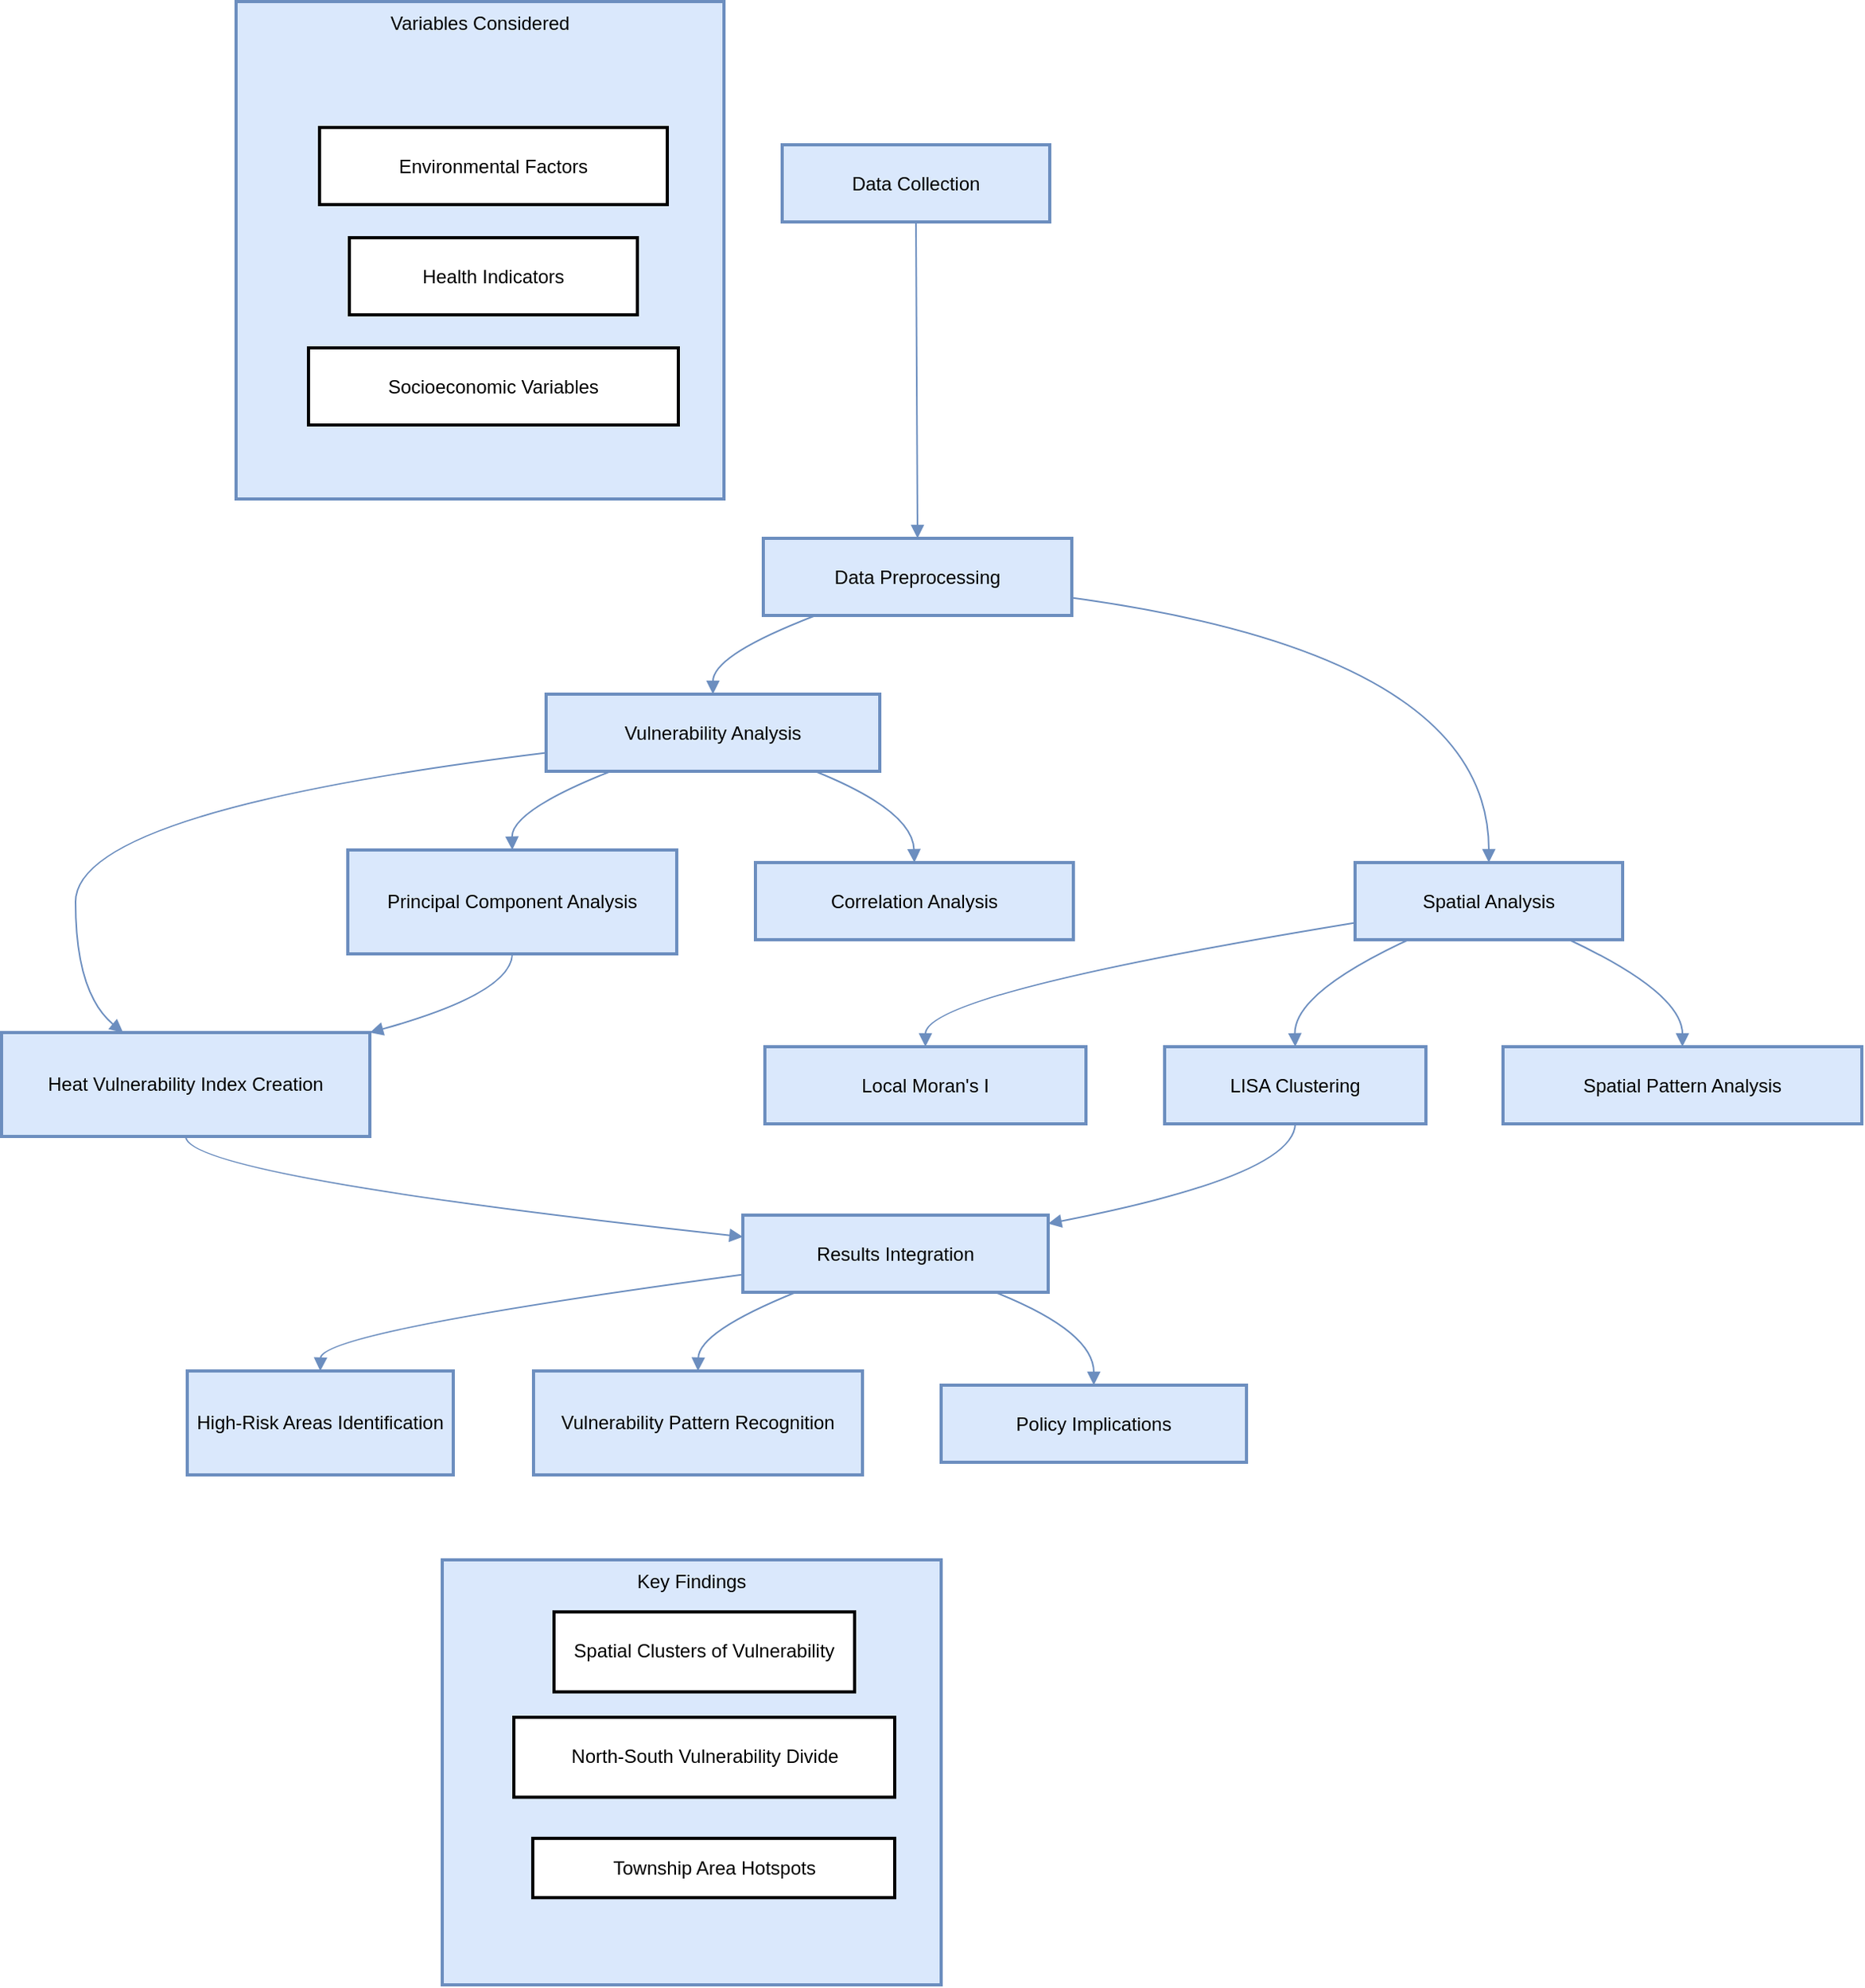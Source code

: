 <mxfile version="24.8.3" pages="2">
  <diagram id="C5RBs43oDa-KdzZeNtuy" name="Page-1">
    <mxGraphModel dx="794" dy="553" grid="1" gridSize="10" guides="1" tooltips="1" connect="1" arrows="1" fold="1" page="1" pageScale="1" pageWidth="827" pageHeight="1169" math="0" shadow="0">
      <root>
        <mxCell id="WIyWlLk6GJQsqaUBKTNV-0" />
        <mxCell id="WIyWlLk6GJQsqaUBKTNV-1" parent="WIyWlLk6GJQsqaUBKTNV-0" />
        <mxCell id="3-kQ13Le2JaHbYgNw9sz-0" value="Key Findings" style="whiteSpace=wrap;strokeWidth=2;verticalAlign=top;fillColor=#dae8fc;strokeColor=#6c8ebf;" vertex="1" parent="WIyWlLk6GJQsqaUBKTNV-1">
          <mxGeometry x="671" y="1540" width="317" height="270" as="geometry" />
        </mxCell>
        <mxCell id="3-kQ13Le2JaHbYgNw9sz-1" value="Spatial Clusters of Vulnerability" style="whiteSpace=wrap;strokeWidth=2;" vertex="1" parent="3-kQ13Le2JaHbYgNw9sz-0">
          <mxGeometry x="71" y="33.077" width="191" height="50.769" as="geometry" />
        </mxCell>
        <mxCell id="3-kQ13Le2JaHbYgNw9sz-2" value="North-South Vulnerability Divide" style="whiteSpace=wrap;strokeWidth=2;" vertex="1" parent="3-kQ13Le2JaHbYgNw9sz-0">
          <mxGeometry x="45.5" y="100" width="242" height="50.769" as="geometry" />
        </mxCell>
        <mxCell id="3-kQ13Le2JaHbYgNw9sz-3" value="Township Area Hotspots" style="whiteSpace=wrap;strokeWidth=2;" vertex="1" parent="3-kQ13Le2JaHbYgNw9sz-0">
          <mxGeometry x="57.5" y="176.923" width="230" height="37.692" as="geometry" />
        </mxCell>
        <mxCell id="3-kQ13Le2JaHbYgNw9sz-4" value="Variables Considered" style="whiteSpace=wrap;strokeWidth=2;verticalAlign=top;fillColor=#dae8fc;strokeColor=#6c8ebf;" vertex="1" parent="WIyWlLk6GJQsqaUBKTNV-1">
          <mxGeometry x="540" y="550" width="310" height="316" as="geometry" />
        </mxCell>
        <mxCell id="3-kQ13Le2JaHbYgNw9sz-5" value="Environmental Factors" style="whiteSpace=wrap;strokeWidth=2;" vertex="1" parent="3-kQ13Le2JaHbYgNw9sz-4">
          <mxGeometry x="53" y="80" width="221" height="49" as="geometry" />
        </mxCell>
        <mxCell id="3-kQ13Le2JaHbYgNw9sz-6" value="Health Indicators" style="whiteSpace=wrap;strokeWidth=2;" vertex="1" parent="3-kQ13Le2JaHbYgNw9sz-4">
          <mxGeometry x="72" y="150" width="183" height="49" as="geometry" />
        </mxCell>
        <mxCell id="3-kQ13Le2JaHbYgNw9sz-7" value="Socioeconomic Variables" style="whiteSpace=wrap;strokeWidth=2;" vertex="1" parent="3-kQ13Le2JaHbYgNw9sz-4">
          <mxGeometry x="46" y="220" width="235" height="49" as="geometry" />
        </mxCell>
        <mxCell id="3-kQ13Le2JaHbYgNw9sz-8" value="Data Collection" style="whiteSpace=wrap;strokeWidth=2;fillColor=#dae8fc;strokeColor=#6c8ebf;" vertex="1" parent="WIyWlLk6GJQsqaUBKTNV-1">
          <mxGeometry x="887" y="641" width="170" height="49" as="geometry" />
        </mxCell>
        <mxCell id="3-kQ13Le2JaHbYgNw9sz-9" value="Data Preprocessing" style="whiteSpace=wrap;strokeWidth=2;fillColor=#dae8fc;strokeColor=#6c8ebf;" vertex="1" parent="WIyWlLk6GJQsqaUBKTNV-1">
          <mxGeometry x="875" y="891" width="196" height="49" as="geometry" />
        </mxCell>
        <mxCell id="3-kQ13Le2JaHbYgNw9sz-10" value="Vulnerability Analysis" style="whiteSpace=wrap;strokeWidth=2;fillColor=#dae8fc;strokeColor=#6c8ebf;" vertex="1" parent="WIyWlLk6GJQsqaUBKTNV-1">
          <mxGeometry x="737" y="990" width="212" height="49" as="geometry" />
        </mxCell>
        <mxCell id="3-kQ13Le2JaHbYgNw9sz-11" value="Spatial Analysis" style="whiteSpace=wrap;strokeWidth=2;fillColor=#dae8fc;strokeColor=#6c8ebf;" vertex="1" parent="WIyWlLk6GJQsqaUBKTNV-1">
          <mxGeometry x="1251" y="1097" width="170" height="49" as="geometry" />
        </mxCell>
        <mxCell id="3-kQ13Le2JaHbYgNw9sz-12" value="Principal Component Analysis" style="whiteSpace=wrap;strokeWidth=2;fillColor=#dae8fc;strokeColor=#6c8ebf;" vertex="1" parent="WIyWlLk6GJQsqaUBKTNV-1">
          <mxGeometry x="611" y="1089" width="209" height="66" as="geometry" />
        </mxCell>
        <mxCell id="3-kQ13Le2JaHbYgNw9sz-13" value="Heat Vulnerability Index Creation" style="whiteSpace=wrap;strokeWidth=2;fillColor=#dae8fc;strokeColor=#6c8ebf;" vertex="1" parent="WIyWlLk6GJQsqaUBKTNV-1">
          <mxGeometry x="391" y="1205" width="234" height="66" as="geometry" />
        </mxCell>
        <mxCell id="3-kQ13Le2JaHbYgNw9sz-14" value="Correlation Analysis" style="whiteSpace=wrap;strokeWidth=2;fillColor=#dae8fc;strokeColor=#6c8ebf;" vertex="1" parent="WIyWlLk6GJQsqaUBKTNV-1">
          <mxGeometry x="870" y="1097" width="202" height="49" as="geometry" />
        </mxCell>
        <mxCell id="3-kQ13Le2JaHbYgNw9sz-15" value="Local Moran&#39;s I" style="whiteSpace=wrap;strokeWidth=2;fillColor=#dae8fc;strokeColor=#6c8ebf;" vertex="1" parent="WIyWlLk6GJQsqaUBKTNV-1">
          <mxGeometry x="876" y="1214" width="204" height="49" as="geometry" />
        </mxCell>
        <mxCell id="3-kQ13Le2JaHbYgNw9sz-16" value="LISA Clustering" style="whiteSpace=wrap;strokeWidth=2;fillColor=#dae8fc;strokeColor=#6c8ebf;" vertex="1" parent="WIyWlLk6GJQsqaUBKTNV-1">
          <mxGeometry x="1130" y="1214" width="166" height="49" as="geometry" />
        </mxCell>
        <mxCell id="3-kQ13Le2JaHbYgNw9sz-17" value="Spatial Pattern Analysis" style="whiteSpace=wrap;strokeWidth=2;fillColor=#dae8fc;strokeColor=#6c8ebf;" vertex="1" parent="WIyWlLk6GJQsqaUBKTNV-1">
          <mxGeometry x="1345" y="1214" width="228" height="49" as="geometry" />
        </mxCell>
        <mxCell id="3-kQ13Le2JaHbYgNw9sz-18" value="Results Integration" style="whiteSpace=wrap;strokeWidth=2;fillColor=#dae8fc;strokeColor=#6c8ebf;" vertex="1" parent="WIyWlLk6GJQsqaUBKTNV-1">
          <mxGeometry x="862" y="1321" width="194" height="49" as="geometry" />
        </mxCell>
        <mxCell id="3-kQ13Le2JaHbYgNw9sz-19" value="High-Risk Areas Identification" style="whiteSpace=wrap;strokeWidth=2;fillColor=#dae8fc;strokeColor=#6c8ebf;" vertex="1" parent="WIyWlLk6GJQsqaUBKTNV-1">
          <mxGeometry x="509" y="1420" width="169" height="66" as="geometry" />
        </mxCell>
        <mxCell id="3-kQ13Le2JaHbYgNw9sz-20" value="Vulnerability Pattern Recognition" style="whiteSpace=wrap;strokeWidth=2;fillColor=#dae8fc;strokeColor=#6c8ebf;" vertex="1" parent="WIyWlLk6GJQsqaUBKTNV-1">
          <mxGeometry x="729" y="1420" width="209" height="66" as="geometry" />
        </mxCell>
        <mxCell id="3-kQ13Le2JaHbYgNw9sz-21" value="Policy Implications" style="whiteSpace=wrap;strokeWidth=2;fillColor=#dae8fc;strokeColor=#6c8ebf;" vertex="1" parent="WIyWlLk6GJQsqaUBKTNV-1">
          <mxGeometry x="988" y="1429" width="194" height="49" as="geometry" />
        </mxCell>
        <mxCell id="3-kQ13Le2JaHbYgNw9sz-22" value="" style="curved=1;startArrow=none;endArrow=block;exitX=0.5;exitY=1;entryX=0.5;entryY=0;rounded=0;fillColor=#dae8fc;strokeColor=#6c8ebf;" edge="1" parent="WIyWlLk6GJQsqaUBKTNV-1" source="3-kQ13Le2JaHbYgNw9sz-8" target="3-kQ13Le2JaHbYgNw9sz-9">
          <mxGeometry relative="1" as="geometry">
            <Array as="points" />
          </mxGeometry>
        </mxCell>
        <mxCell id="3-kQ13Le2JaHbYgNw9sz-23" value="" style="curved=1;startArrow=none;endArrow=block;exitX=0.17;exitY=1;entryX=0.5;entryY=0;rounded=0;fillColor=#dae8fc;strokeColor=#6c8ebf;" edge="1" parent="WIyWlLk6GJQsqaUBKTNV-1" source="3-kQ13Le2JaHbYgNw9sz-9" target="3-kQ13Le2JaHbYgNw9sz-10">
          <mxGeometry relative="1" as="geometry">
            <Array as="points">
              <mxPoint x="843" y="965" />
            </Array>
          </mxGeometry>
        </mxCell>
        <mxCell id="3-kQ13Le2JaHbYgNw9sz-24" value="" style="curved=1;startArrow=none;endArrow=block;exitX=1;exitY=0.77;entryX=0.5;entryY=0.01;rounded=0;fillColor=#dae8fc;strokeColor=#6c8ebf;" edge="1" parent="WIyWlLk6GJQsqaUBKTNV-1" source="3-kQ13Le2JaHbYgNw9sz-9" target="3-kQ13Le2JaHbYgNw9sz-11">
          <mxGeometry relative="1" as="geometry">
            <Array as="points">
              <mxPoint x="1336" y="965" />
            </Array>
          </mxGeometry>
        </mxCell>
        <mxCell id="3-kQ13Le2JaHbYgNw9sz-25" value="" style="curved=1;startArrow=none;endArrow=block;exitX=0.2;exitY=0.99;entryX=0.5;entryY=-0.01;rounded=0;fillColor=#dae8fc;strokeColor=#6c8ebf;" edge="1" parent="WIyWlLk6GJQsqaUBKTNV-1" source="3-kQ13Le2JaHbYgNw9sz-10" target="3-kQ13Le2JaHbYgNw9sz-12">
          <mxGeometry relative="1" as="geometry">
            <Array as="points">
              <mxPoint x="715" y="1064" />
            </Array>
          </mxGeometry>
        </mxCell>
        <mxCell id="3-kQ13Le2JaHbYgNw9sz-26" value="" style="curved=1;startArrow=none;endArrow=block;exitX=0;exitY=0.76;entryX=0.33;entryY=0;rounded=0;fillColor=#dae8fc;strokeColor=#6c8ebf;" edge="1" parent="WIyWlLk6GJQsqaUBKTNV-1" source="3-kQ13Le2JaHbYgNw9sz-10" target="3-kQ13Le2JaHbYgNw9sz-13">
          <mxGeometry relative="1" as="geometry">
            <Array as="points">
              <mxPoint x="438" y="1064" />
              <mxPoint x="438" y="1180" />
            </Array>
          </mxGeometry>
        </mxCell>
        <mxCell id="3-kQ13Le2JaHbYgNw9sz-27" value="" style="curved=1;startArrow=none;endArrow=block;exitX=0.8;exitY=0.99;entryX=0.5;entryY=0.01;rounded=0;fillColor=#dae8fc;strokeColor=#6c8ebf;" edge="1" parent="WIyWlLk6GJQsqaUBKTNV-1" source="3-kQ13Le2JaHbYgNw9sz-10" target="3-kQ13Le2JaHbYgNw9sz-14">
          <mxGeometry relative="1" as="geometry">
            <Array as="points">
              <mxPoint x="970" y="1064" />
            </Array>
          </mxGeometry>
        </mxCell>
        <mxCell id="3-kQ13Le2JaHbYgNw9sz-28" value="" style="curved=1;startArrow=none;endArrow=block;exitX=0.5;exitY=1;entryX=1;entryY=0;rounded=0;fillColor=#dae8fc;strokeColor=#6c8ebf;" edge="1" parent="WIyWlLk6GJQsqaUBKTNV-1" source="3-kQ13Le2JaHbYgNw9sz-12" target="3-kQ13Le2JaHbYgNw9sz-13">
          <mxGeometry relative="1" as="geometry">
            <Array as="points">
              <mxPoint x="715" y="1180" />
            </Array>
          </mxGeometry>
        </mxCell>
        <mxCell id="3-kQ13Le2JaHbYgNw9sz-29" value="" style="curved=1;startArrow=none;endArrow=block;exitX=0;exitY=0.78;entryX=0.5;entryY=-0.01;rounded=0;fillColor=#dae8fc;strokeColor=#6c8ebf;" edge="1" parent="WIyWlLk6GJQsqaUBKTNV-1" source="3-kQ13Le2JaHbYgNw9sz-11" target="3-kQ13Le2JaHbYgNw9sz-15">
          <mxGeometry relative="1" as="geometry">
            <Array as="points">
              <mxPoint x="978" y="1180" />
            </Array>
          </mxGeometry>
        </mxCell>
        <mxCell id="3-kQ13Le2JaHbYgNw9sz-30" value="" style="curved=1;startArrow=none;endArrow=block;exitX=0.2;exitY=1;entryX=0.5;entryY=-0.01;rounded=0;fillColor=#dae8fc;strokeColor=#6c8ebf;" edge="1" parent="WIyWlLk6GJQsqaUBKTNV-1" source="3-kQ13Le2JaHbYgNw9sz-11" target="3-kQ13Le2JaHbYgNw9sz-16">
          <mxGeometry relative="1" as="geometry">
            <Array as="points">
              <mxPoint x="1212" y="1180" />
            </Array>
          </mxGeometry>
        </mxCell>
        <mxCell id="3-kQ13Le2JaHbYgNw9sz-31" value="" style="curved=1;startArrow=none;endArrow=block;exitX=0.8;exitY=1;entryX=0.5;entryY=-0.01;rounded=0;fillColor=#dae8fc;strokeColor=#6c8ebf;" edge="1" parent="WIyWlLk6GJQsqaUBKTNV-1" source="3-kQ13Le2JaHbYgNw9sz-11" target="3-kQ13Le2JaHbYgNw9sz-17">
          <mxGeometry relative="1" as="geometry">
            <Array as="points">
              <mxPoint x="1459" y="1180" />
            </Array>
          </mxGeometry>
        </mxCell>
        <mxCell id="3-kQ13Le2JaHbYgNw9sz-32" value="" style="curved=1;startArrow=none;endArrow=block;exitX=0.5;exitY=1;entryX=0;entryY=0.28;rounded=0;fillColor=#dae8fc;strokeColor=#6c8ebf;" edge="1" parent="WIyWlLk6GJQsqaUBKTNV-1" source="3-kQ13Le2JaHbYgNw9sz-13" target="3-kQ13Le2JaHbYgNw9sz-18">
          <mxGeometry relative="1" as="geometry">
            <Array as="points">
              <mxPoint x="508" y="1296" />
            </Array>
          </mxGeometry>
        </mxCell>
        <mxCell id="3-kQ13Le2JaHbYgNw9sz-33" value="" style="curved=1;startArrow=none;endArrow=block;exitX=0.5;exitY=0.99;entryX=1;entryY=0.11;rounded=0;fillColor=#dae8fc;strokeColor=#6c8ebf;" edge="1" parent="WIyWlLk6GJQsqaUBKTNV-1" source="3-kQ13Le2JaHbYgNw9sz-16" target="3-kQ13Le2JaHbYgNw9sz-18">
          <mxGeometry relative="1" as="geometry">
            <Array as="points">
              <mxPoint x="1212" y="1296" />
            </Array>
          </mxGeometry>
        </mxCell>
        <mxCell id="3-kQ13Le2JaHbYgNw9sz-34" value="" style="curved=1;startArrow=none;endArrow=block;exitX=0;exitY=0.77;entryX=0.5;entryY=0;rounded=0;fillColor=#dae8fc;strokeColor=#6c8ebf;" edge="1" parent="WIyWlLk6GJQsqaUBKTNV-1" source="3-kQ13Le2JaHbYgNw9sz-18" target="3-kQ13Le2JaHbYgNw9sz-19">
          <mxGeometry relative="1" as="geometry">
            <Array as="points">
              <mxPoint x="594" y="1395" />
            </Array>
          </mxGeometry>
        </mxCell>
        <mxCell id="3-kQ13Le2JaHbYgNw9sz-35" value="" style="curved=1;startArrow=none;endArrow=block;exitX=0.18;exitY=0.99;entryX=0.5;entryY=0;rounded=0;fillColor=#dae8fc;strokeColor=#6c8ebf;" edge="1" parent="WIyWlLk6GJQsqaUBKTNV-1" source="3-kQ13Le2JaHbYgNw9sz-18" target="3-kQ13Le2JaHbYgNw9sz-20">
          <mxGeometry relative="1" as="geometry">
            <Array as="points">
              <mxPoint x="834" y="1395" />
            </Array>
          </mxGeometry>
        </mxCell>
        <mxCell id="3-kQ13Le2JaHbYgNw9sz-36" value="" style="curved=1;startArrow=none;endArrow=block;exitX=0.82;exitY=0.99;entryX=0.5;entryY=-0.01;rounded=0;fillColor=#dae8fc;strokeColor=#6c8ebf;" edge="1" parent="WIyWlLk6GJQsqaUBKTNV-1" source="3-kQ13Le2JaHbYgNw9sz-18" target="3-kQ13Le2JaHbYgNw9sz-21">
          <mxGeometry relative="1" as="geometry">
            <Array as="points">
              <mxPoint x="1085" y="1395" />
            </Array>
          </mxGeometry>
        </mxCell>
      </root>
    </mxGraphModel>
  </diagram>
  <diagram id="90JLG7LxlQydikTZOsEg" name="Page-2">
    <mxGraphModel dx="794" dy="553" grid="1" gridSize="11" guides="1" tooltips="1" connect="1" arrows="1" fold="1" page="1" pageScale="1" pageWidth="827" pageHeight="1169" math="0" shadow="0">
      <root>
        <mxCell id="0" />
        <mxCell id="1" parent="0" />
        <mxCell id="Ujv-txaNqrxuxrdpKOCu-1" value="Key Findings" style="whiteSpace=wrap;strokeWidth=2;verticalAlign=top;fillColor=#e1d5e7;strokeColor=#9673a6;dashed=1;align=left;" vertex="1" parent="1">
          <mxGeometry x="671" y="891" width="286" height="165" as="geometry" />
        </mxCell>
        <mxCell id="Ujv-txaNqrxuxrdpKOCu-2" value="Spatial Clusters Identified" style="whiteSpace=wrap;strokeWidth=2;" vertex="1" parent="Ujv-txaNqrxuxrdpKOCu-1">
          <mxGeometry x="42.37" y="22.5" width="211.852" height="22.5" as="geometry" />
        </mxCell>
        <mxCell id="Ujv-txaNqrxuxrdpKOCu-3" value="Vulnerability Patterns" style="whiteSpace=wrap;strokeWidth=2;" vertex="1" parent="Ujv-txaNqrxuxrdpKOCu-1">
          <mxGeometry x="42.37" y="67.941" width="190.667" height="22.5" as="geometry" />
        </mxCell>
        <mxCell id="Ujv-txaNqrxuxrdpKOCu-4" value="Policy Recommendations" style="whiteSpace=wrap;strokeWidth=2;" vertex="1" parent="Ujv-txaNqrxuxrdpKOCu-1">
          <mxGeometry x="42.37" y="106.765" width="211.852" height="22.5" as="geometry" />
        </mxCell>
        <mxCell id="Ujv-txaNqrxuxrdpKOCu-5" value="Input Variables" style="whiteSpace=wrap;strokeWidth=2;verticalAlign=top;fillColor=#fff2cc;strokeColor=#d6b656;dashed=1;align=left;" vertex="1" parent="1">
          <mxGeometry x="407" y="165" width="264" height="310" as="geometry" />
        </mxCell>
        <mxCell id="Ujv-txaNqrxuxrdpKOCu-6" value="Environmental Factors" style="whiteSpace=wrap;strokeWidth=2;" vertex="1" parent="Ujv-txaNqrxuxrdpKOCu-5">
          <mxGeometry x="41.486" y="65.999" width="186.686" height="45.619" as="geometry" />
        </mxCell>
        <mxCell id="Ujv-txaNqrxuxrdpKOCu-7" value="Health Indicators" style="whiteSpace=wrap;strokeWidth=2;" vertex="1" parent="Ujv-txaNqrxuxrdpKOCu-5">
          <mxGeometry x="41.486" y="136.856" width="155.571" height="45.619" as="geometry" />
        </mxCell>
        <mxCell id="Ujv-txaNqrxuxrdpKOCu-8" value="Socioeconomic Variables" style="whiteSpace=wrap;strokeWidth=2;" vertex="1" parent="Ujv-txaNqrxuxrdpKOCu-5">
          <mxGeometry x="41.486" y="208.998" width="197.057" height="45.619" as="geometry" />
        </mxCell>
        <mxCell id="Ujv-txaNqrxuxrdpKOCu-9" value="Main Analysis Streams" style="whiteSpace=wrap;strokeWidth=2;fillColor=#dae8fc;strokeColor=#6c8ebf;dashed=1;align=left;verticalAlign=top;" vertex="1" parent="1">
          <mxGeometry x="407" y="495" width="869" height="363" as="geometry" />
        </mxCell>
        <mxCell id="Ujv-txaNqrxuxrdpKOCu-10" value="Spatial Analysis" style="whiteSpace=wrap;strokeWidth=2;verticalAlign=top;fillColor=#ffe6cc;strokeColor=#d79b00;dashed=1;" vertex="1" parent="1">
          <mxGeometry x="913" y="517" width="308" height="319" as="geometry" />
        </mxCell>
        <mxCell id="Ujv-txaNqrxuxrdpKOCu-11" value="Local Moran&#39;s I" style="whiteSpace=wrap;strokeWidth=2;" vertex="1" parent="Ujv-txaNqrxuxrdpKOCu-10">
          <mxGeometry x="55" y="44" width="209" height="44" as="geometry" />
        </mxCell>
        <mxCell id="Ujv-txaNqrxuxrdpKOCu-12" value="LISA Clustering" style="whiteSpace=wrap;strokeWidth=2;" vertex="1" parent="Ujv-txaNqrxuxrdpKOCu-10">
          <mxGeometry x="77" y="121" width="165" height="44" as="geometry" />
        </mxCell>
        <mxCell id="Ujv-txaNqrxuxrdpKOCu-13" value="Spatial Pattern Analysis" style="whiteSpace=wrap;strokeWidth=2;" vertex="1" parent="Ujv-txaNqrxuxrdpKOCu-10">
          <mxGeometry x="44" y="198" width="231" height="44" as="geometry" />
        </mxCell>
        <mxCell id="Ujv-txaNqrxuxrdpKOCu-14" value="Vulnerability Analysis" style="whiteSpace=wrap;strokeWidth=2;verticalAlign=top;fillColor=#d5e8d4;strokeColor=#82b366;dashed=1;" vertex="1" parent="1">
          <mxGeometry x="451" y="539" width="363" height="231" as="geometry" />
        </mxCell>
        <mxCell id="Ujv-txaNqrxuxrdpKOCu-15" value="Principal Component &#xa;Analysis" style="whiteSpace=wrap;strokeWidth=2;" vertex="1" parent="Ujv-txaNqrxuxrdpKOCu-14">
          <mxGeometry x="44" y="44" width="132" height="66" as="geometry" />
        </mxCell>
        <mxCell id="Ujv-txaNqrxuxrdpKOCu-16" value="Heat Vulnerability &#xa;Index Creation" style="whiteSpace=wrap;strokeWidth=2;" vertex="1" parent="Ujv-txaNqrxuxrdpKOCu-14">
          <mxGeometry x="198" y="44" width="143" height="66" as="geometry" />
        </mxCell>
        <mxCell id="Ujv-txaNqrxuxrdpKOCu-17" value="Correlation Analysis" style="whiteSpace=wrap;strokeWidth=2;" vertex="1" parent="Ujv-txaNqrxuxrdpKOCu-14">
          <mxGeometry x="143" y="143" width="121" height="44" as="geometry" />
        </mxCell>
        <mxCell id="Ujv-txaNqrxuxrdpKOCu-18" value="" style="curved=1;startArrow=none;endArrow=block;exitX=1;exitY=0.5;entryX=0;entryY=0.5;rounded=0;" edge="1" parent="Ujv-txaNqrxuxrdpKOCu-14" source="Ujv-txaNqrxuxrdpKOCu-15" target="Ujv-txaNqrxuxrdpKOCu-16">
          <mxGeometry relative="1" as="geometry">
            <Array as="points" />
          </mxGeometry>
        </mxCell>
        <mxCell id="Ujv-txaNqrxuxrdpKOCu-19" value="Data Preparation" style="whiteSpace=wrap;strokeWidth=2;fillColor=#f5f5f5;strokeColor=#666666;dashed=1;fontColor=#333333;align=left;verticalAlign=top;" vertex="1" parent="1">
          <mxGeometry x="693" y="165" width="583" height="308" as="geometry" />
        </mxCell>
        <mxCell id="Ujv-txaNqrxuxrdpKOCu-20" value="Data Collection" style="whiteSpace=wrap;strokeWidth=2;fillColor=#dae8fc;strokeColor=#6c8ebf;dashed=1;" vertex="1" parent="1">
          <mxGeometry x="775.5" y="220" width="165" height="44" as="geometry" />
        </mxCell>
        <mxCell id="Ujv-txaNqrxuxrdpKOCu-34" style="edgeStyle=orthogonalEdgeStyle;rounded=0;orthogonalLoop=1;jettySize=auto;html=1;exitX=1;exitY=0.5;exitDx=0;exitDy=0;entryX=0;entryY=0.5;entryDx=0;entryDy=0;curved=1;fillColor=#dae8fc;strokeColor=#6c8ebf;dashed=1;strokeWidth=2;" edge="1" parent="1" source="Ujv-txaNqrxuxrdpKOCu-21" target="Ujv-txaNqrxuxrdpKOCu-22">
          <mxGeometry relative="1" as="geometry" />
        </mxCell>
        <mxCell id="Ujv-txaNqrxuxrdpKOCu-37" style="edgeStyle=orthogonalEdgeStyle;rounded=0;orthogonalLoop=1;jettySize=auto;html=1;curved=1;strokeWidth=2;fillColor=#dae8fc;strokeColor=#6c8ebf;dashed=1;" edge="1" parent="1" source="Ujv-txaNqrxuxrdpKOCu-21" target="Ujv-txaNqrxuxrdpKOCu-14">
          <mxGeometry relative="1" as="geometry" />
        </mxCell>
        <mxCell id="Ujv-txaNqrxuxrdpKOCu-21" value="Data Preprocessing" style="whiteSpace=wrap;strokeWidth=2;fillColor=#dae8fc;strokeColor=#6c8ebf;dashed=1;" vertex="1" parent="1">
          <mxGeometry x="759" y="330" width="198" height="77" as="geometry" />
        </mxCell>
        <mxCell id="Ujv-txaNqrxuxrdpKOCu-35" value="" style="edgeStyle=orthogonalEdgeStyle;rounded=0;orthogonalLoop=1;jettySize=auto;html=1;strokeWidth=2;dashed=1;fillColor=#dae8fc;strokeColor=#6c8ebf;" edge="1" parent="1" source="Ujv-txaNqrxuxrdpKOCu-22" target="Ujv-txaNqrxuxrdpKOCu-23">
          <mxGeometry relative="1" as="geometry" />
        </mxCell>
        <mxCell id="Ujv-txaNqrxuxrdpKOCu-22" value="Variable Standardization" style="whiteSpace=wrap;strokeWidth=2;fillColor=#dae8fc;strokeColor=#6c8ebf;dashed=1;" vertex="1" parent="1">
          <mxGeometry x="1034" y="253" width="220" height="55" as="geometry" />
        </mxCell>
        <mxCell id="Ujv-txaNqrxuxrdpKOCu-36" value="" style="edgeStyle=orthogonalEdgeStyle;rounded=0;orthogonalLoop=1;jettySize=auto;html=1;strokeWidth=2;curved=1;fillColor=#dae8fc;strokeColor=#6c8ebf;dashed=1;" edge="1" parent="1" source="Ujv-txaNqrxuxrdpKOCu-23" target="Ujv-txaNqrxuxrdpKOCu-21">
          <mxGeometry relative="1" as="geometry" />
        </mxCell>
        <mxCell id="Ujv-txaNqrxuxrdpKOCu-23" value="Missing Data Handling" style="whiteSpace=wrap;strokeWidth=2;fillColor=#dae8fc;strokeColor=#6c8ebf;dashed=1;" vertex="1" parent="1">
          <mxGeometry x="1034" y="341" width="220" height="44" as="geometry" />
        </mxCell>
        <mxCell id="Ujv-txaNqrxuxrdpKOCu-24" value="" style="curved=1;startArrow=none;endArrow=block;exitX=0.5;exitY=0.99;entryX=0.5;entryY=0;rounded=0;fillColor=#dae8fc;strokeColor=#6c8ebf;dashed=1;strokeWidth=2;" edge="1" parent="1" source="Ujv-txaNqrxuxrdpKOCu-20" target="Ujv-txaNqrxuxrdpKOCu-21">
          <mxGeometry relative="1" as="geometry">
            <Array as="points" />
          </mxGeometry>
        </mxCell>
        <mxCell id="Ujv-txaNqrxuxrdpKOCu-29" value="" style="curved=1;startArrow=none;endArrow=block;exitX=0.5;exitY=1;entryX=0;entryY=0.13;rounded=0;fillColor=#dae8fc;strokeColor=#6c8ebf;dashed=1;strokeWidth=2;" edge="1" parent="1" source="Ujv-txaNqrxuxrdpKOCu-14" target="Ujv-txaNqrxuxrdpKOCu-1">
          <mxGeometry relative="1" as="geometry">
            <Array as="points">
              <mxPoint x="352" y="902" />
            </Array>
          </mxGeometry>
        </mxCell>
        <mxCell id="Ujv-txaNqrxuxrdpKOCu-32" value="" style="endArrow=classic;html=1;rounded=0;exitX=0.689;exitY=0.992;exitDx=0;exitDy=0;exitPerimeter=0;entryX=0.5;entryY=0;entryDx=0;entryDy=0;curved=1;dashed=1;strokeWidth=2;fillColor=#dae8fc;strokeColor=#6c8ebf;" edge="1" parent="1" source="Ujv-txaNqrxuxrdpKOCu-21" target="Ujv-txaNqrxuxrdpKOCu-10">
          <mxGeometry width="50" height="50" relative="1" as="geometry">
            <mxPoint x="1120" y="550" as="sourcePoint" />
            <mxPoint x="1170" y="500" as="targetPoint" />
            <Array as="points">
              <mxPoint x="1023" y="451" />
            </Array>
          </mxGeometry>
        </mxCell>
        <mxCell id="Ujv-txaNqrxuxrdpKOCu-33" value="" style="endArrow=block;html=1;rounded=0;exitX=0.623;exitY=0.988;exitDx=0;exitDy=0;exitPerimeter=0;entryX=1;entryY=0.211;entryDx=0;entryDy=0;entryPerimeter=0;curved=1;dashed=1;endFill=1;strokeWidth=2;fillColor=#dae8fc;strokeColor=#6c8ebf;" edge="1" parent="1" source="Ujv-txaNqrxuxrdpKOCu-10" target="Ujv-txaNqrxuxrdpKOCu-1">
          <mxGeometry width="50" height="50" relative="1" as="geometry">
            <mxPoint x="760" y="860" as="sourcePoint" />
            <mxPoint x="810" y="810" as="targetPoint" />
            <Array as="points">
              <mxPoint x="1111" y="935" />
            </Array>
          </mxGeometry>
        </mxCell>
      </root>
    </mxGraphModel>
  </diagram>
</mxfile>
